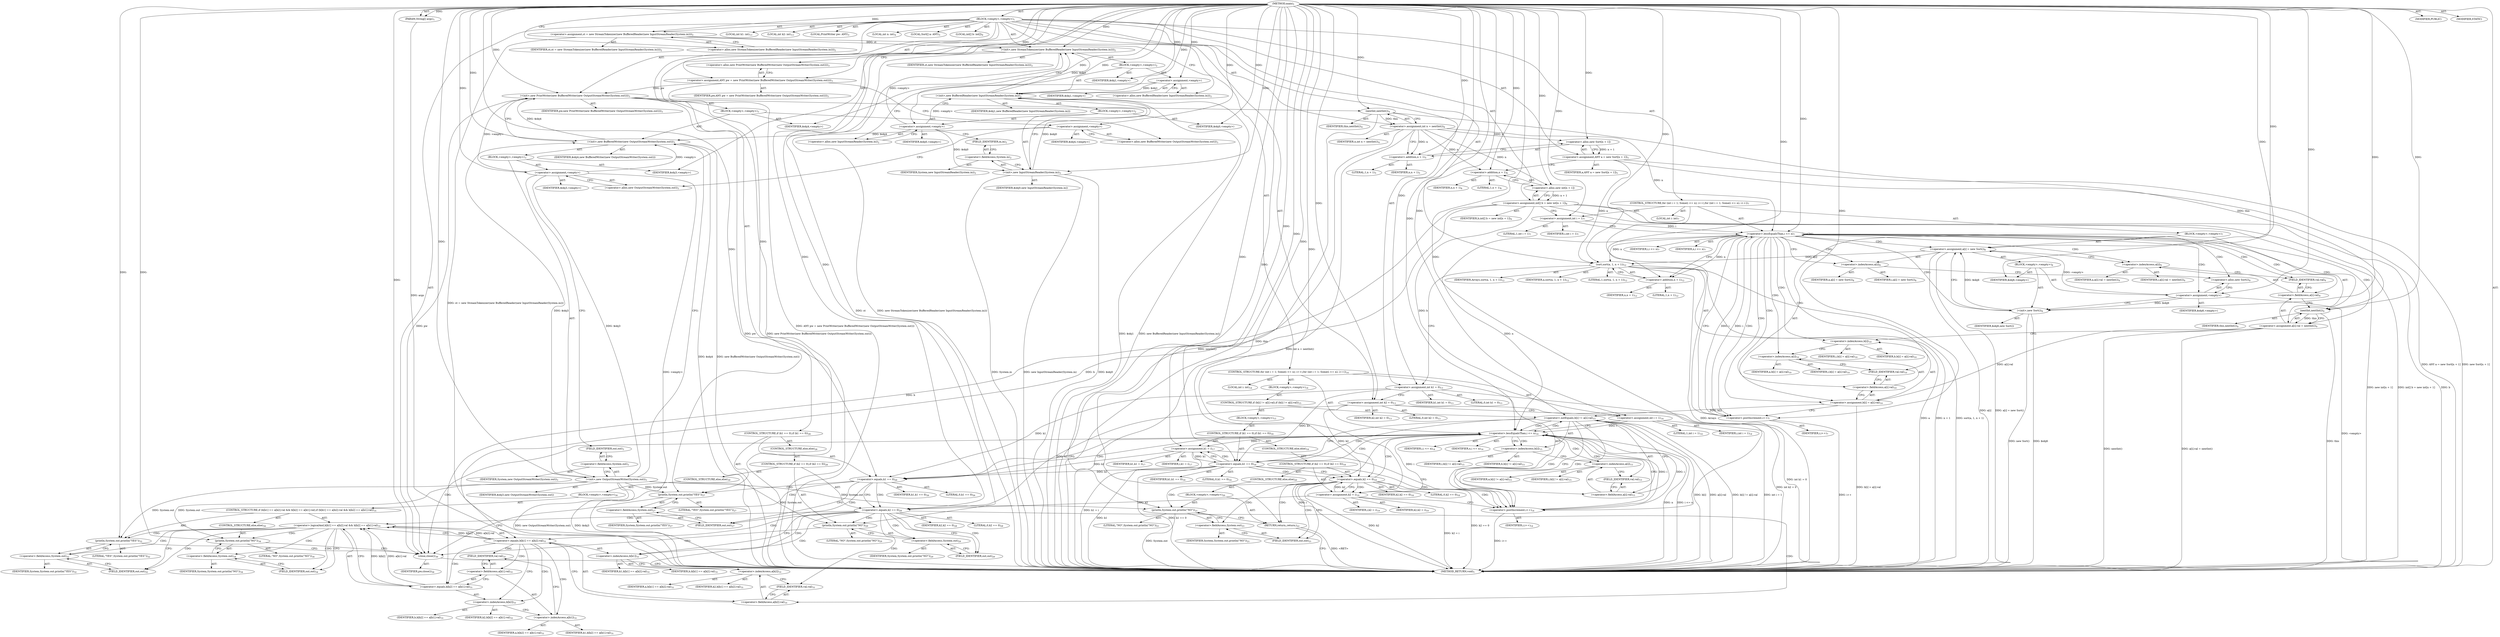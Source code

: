 digraph "main" {  
"19" [label = <(METHOD,main)<SUB>1</SUB>> ]
"20" [label = <(PARAM,String[] args)<SUB>1</SUB>> ]
"21" [label = <(BLOCK,&lt;empty&gt;,&lt;empty&gt;)<SUB>1</SUB>> ]
"22" [label = <(&lt;operator&gt;.assignment,st = new StreamTokenizer(new BufferedReader(new InputStreamReader(System.in))))<SUB>2</SUB>> ]
"23" [label = <(IDENTIFIER,st,st = new StreamTokenizer(new BufferedReader(new InputStreamReader(System.in))))<SUB>2</SUB>> ]
"24" [label = <(&lt;operator&gt;.alloc,new StreamTokenizer(new BufferedReader(new InputStreamReader(System.in))))<SUB>2</SUB>> ]
"25" [label = <(&lt;init&gt;,new StreamTokenizer(new BufferedReader(new InputStreamReader(System.in))))<SUB>2</SUB>> ]
"26" [label = <(IDENTIFIER,st,new StreamTokenizer(new BufferedReader(new InputStreamReader(System.in))))<SUB>2</SUB>> ]
"27" [label = <(BLOCK,&lt;empty&gt;,&lt;empty&gt;)<SUB>2</SUB>> ]
"28" [label = <(&lt;operator&gt;.assignment,&lt;empty&gt;)> ]
"29" [label = <(IDENTIFIER,$obj1,&lt;empty&gt;)> ]
"30" [label = <(&lt;operator&gt;.alloc,new BufferedReader(new InputStreamReader(System.in)))<SUB>2</SUB>> ]
"31" [label = <(&lt;init&gt;,new BufferedReader(new InputStreamReader(System.in)))<SUB>2</SUB>> ]
"32" [label = <(IDENTIFIER,$obj1,new BufferedReader(new InputStreamReader(System.in)))> ]
"33" [label = <(BLOCK,&lt;empty&gt;,&lt;empty&gt;)<SUB>2</SUB>> ]
"34" [label = <(&lt;operator&gt;.assignment,&lt;empty&gt;)> ]
"35" [label = <(IDENTIFIER,$obj0,&lt;empty&gt;)> ]
"36" [label = <(&lt;operator&gt;.alloc,new InputStreamReader(System.in))<SUB>2</SUB>> ]
"37" [label = <(&lt;init&gt;,new InputStreamReader(System.in))<SUB>2</SUB>> ]
"38" [label = <(IDENTIFIER,$obj0,new InputStreamReader(System.in))> ]
"39" [label = <(&lt;operator&gt;.fieldAccess,System.in)<SUB>2</SUB>> ]
"40" [label = <(IDENTIFIER,System,new InputStreamReader(System.in))<SUB>2</SUB>> ]
"41" [label = <(FIELD_IDENTIFIER,in,in)<SUB>2</SUB>> ]
"42" [label = <(IDENTIFIER,$obj0,&lt;empty&gt;)> ]
"43" [label = <(IDENTIFIER,$obj1,&lt;empty&gt;)> ]
"4" [label = <(LOCAL,PrintWriter pw: ANY)<SUB>3</SUB>> ]
"44" [label = <(&lt;operator&gt;.assignment,ANY pw = new PrintWriter(new BufferedWriter(new OutputStreamWriter(System.out))))<SUB>3</SUB>> ]
"45" [label = <(IDENTIFIER,pw,ANY pw = new PrintWriter(new BufferedWriter(new OutputStreamWriter(System.out))))<SUB>3</SUB>> ]
"46" [label = <(&lt;operator&gt;.alloc,new PrintWriter(new BufferedWriter(new OutputStreamWriter(System.out))))<SUB>3</SUB>> ]
"47" [label = <(&lt;init&gt;,new PrintWriter(new BufferedWriter(new OutputStreamWriter(System.out))))<SUB>3</SUB>> ]
"3" [label = <(IDENTIFIER,pw,new PrintWriter(new BufferedWriter(new OutputStreamWriter(System.out))))<SUB>3</SUB>> ]
"48" [label = <(BLOCK,&lt;empty&gt;,&lt;empty&gt;)<SUB>3</SUB>> ]
"49" [label = <(&lt;operator&gt;.assignment,&lt;empty&gt;)> ]
"50" [label = <(IDENTIFIER,$obj4,&lt;empty&gt;)> ]
"51" [label = <(&lt;operator&gt;.alloc,new BufferedWriter(new OutputStreamWriter(System.out)))<SUB>3</SUB>> ]
"52" [label = <(&lt;init&gt;,new BufferedWriter(new OutputStreamWriter(System.out)))<SUB>3</SUB>> ]
"53" [label = <(IDENTIFIER,$obj4,new BufferedWriter(new OutputStreamWriter(System.out)))> ]
"54" [label = <(BLOCK,&lt;empty&gt;,&lt;empty&gt;)<SUB>3</SUB>> ]
"55" [label = <(&lt;operator&gt;.assignment,&lt;empty&gt;)> ]
"56" [label = <(IDENTIFIER,$obj3,&lt;empty&gt;)> ]
"57" [label = <(&lt;operator&gt;.alloc,new OutputStreamWriter(System.out))<SUB>3</SUB>> ]
"58" [label = <(&lt;init&gt;,new OutputStreamWriter(System.out))<SUB>3</SUB>> ]
"59" [label = <(IDENTIFIER,$obj3,new OutputStreamWriter(System.out))> ]
"60" [label = <(&lt;operator&gt;.fieldAccess,System.out)<SUB>3</SUB>> ]
"61" [label = <(IDENTIFIER,System,new OutputStreamWriter(System.out))<SUB>3</SUB>> ]
"62" [label = <(FIELD_IDENTIFIER,out,out)<SUB>3</SUB>> ]
"63" [label = <(IDENTIFIER,$obj3,&lt;empty&gt;)> ]
"64" [label = <(IDENTIFIER,$obj4,&lt;empty&gt;)> ]
"65" [label = <(LOCAL,int n: int)<SUB>4</SUB>> ]
"66" [label = <(&lt;operator&gt;.assignment,int n = nextInt())<SUB>4</SUB>> ]
"67" [label = <(IDENTIFIER,n,int n = nextInt())<SUB>4</SUB>> ]
"68" [label = <(nextInt,nextInt())<SUB>4</SUB>> ]
"69" [label = <(IDENTIFIER,this,nextInt())<SUB>4</SUB>> ]
"70" [label = <(LOCAL,Sort[] a: ANY)<SUB>5</SUB>> ]
"71" [label = <(&lt;operator&gt;.assignment,ANY a = new Sort[n + 1])<SUB>5</SUB>> ]
"72" [label = <(IDENTIFIER,a,ANY a = new Sort[n + 1])<SUB>5</SUB>> ]
"73" [label = <(&lt;operator&gt;.alloc,new Sort[n + 1])> ]
"74" [label = <(&lt;operator&gt;.addition,n + 1)<SUB>5</SUB>> ]
"75" [label = <(IDENTIFIER,n,n + 1)<SUB>5</SUB>> ]
"76" [label = <(LITERAL,1,n + 1)<SUB>5</SUB>> ]
"77" [label = <(LOCAL,int[] b: int[])<SUB>6</SUB>> ]
"78" [label = <(&lt;operator&gt;.assignment,int[] b = new int[n + 1])<SUB>6</SUB>> ]
"79" [label = <(IDENTIFIER,b,int[] b = new int[n + 1])<SUB>6</SUB>> ]
"80" [label = <(&lt;operator&gt;.alloc,new int[n + 1])> ]
"81" [label = <(&lt;operator&gt;.addition,n + 1)<SUB>6</SUB>> ]
"82" [label = <(IDENTIFIER,n,n + 1)<SUB>6</SUB>> ]
"83" [label = <(LITERAL,1,n + 1)<SUB>6</SUB>> ]
"84" [label = <(CONTROL_STRUCTURE,for (int i = 1; Some(i &lt;= n); i++),for (int i = 1; Some(i &lt;= n); i++))<SUB>7</SUB>> ]
"85" [label = <(LOCAL,int i: int)<SUB>7</SUB>> ]
"86" [label = <(&lt;operator&gt;.assignment,int i = 1)<SUB>7</SUB>> ]
"87" [label = <(IDENTIFIER,i,int i = 1)<SUB>7</SUB>> ]
"88" [label = <(LITERAL,1,int i = 1)<SUB>7</SUB>> ]
"89" [label = <(&lt;operator&gt;.lessEqualsThan,i &lt;= n)<SUB>7</SUB>> ]
"90" [label = <(IDENTIFIER,i,i &lt;= n)<SUB>7</SUB>> ]
"91" [label = <(IDENTIFIER,n,i &lt;= n)<SUB>7</SUB>> ]
"92" [label = <(&lt;operator&gt;.postIncrement,i++)<SUB>7</SUB>> ]
"93" [label = <(IDENTIFIER,i,i++)<SUB>7</SUB>> ]
"94" [label = <(BLOCK,&lt;empty&gt;,&lt;empty&gt;)<SUB>7</SUB>> ]
"95" [label = <(&lt;operator&gt;.assignment,a[i] = new Sort())<SUB>8</SUB>> ]
"96" [label = <(&lt;operator&gt;.indexAccess,a[i])<SUB>8</SUB>> ]
"97" [label = <(IDENTIFIER,a,a[i] = new Sort())<SUB>8</SUB>> ]
"98" [label = <(IDENTIFIER,i,a[i] = new Sort())<SUB>8</SUB>> ]
"99" [label = <(BLOCK,&lt;empty&gt;,&lt;empty&gt;)<SUB>8</SUB>> ]
"100" [label = <(&lt;operator&gt;.assignment,&lt;empty&gt;)> ]
"101" [label = <(IDENTIFIER,$obj6,&lt;empty&gt;)> ]
"102" [label = <(&lt;operator&gt;.alloc,new Sort())<SUB>8</SUB>> ]
"103" [label = <(&lt;init&gt;,new Sort())<SUB>8</SUB>> ]
"104" [label = <(IDENTIFIER,$obj6,new Sort())> ]
"105" [label = <(IDENTIFIER,$obj6,&lt;empty&gt;)> ]
"106" [label = <(&lt;operator&gt;.assignment,a[i].val = nextInt())<SUB>9</SUB>> ]
"107" [label = <(&lt;operator&gt;.fieldAccess,a[i].val)<SUB>9</SUB>> ]
"108" [label = <(&lt;operator&gt;.indexAccess,a[i])<SUB>9</SUB>> ]
"109" [label = <(IDENTIFIER,a,a[i].val = nextInt())<SUB>9</SUB>> ]
"110" [label = <(IDENTIFIER,i,a[i].val = nextInt())<SUB>9</SUB>> ]
"111" [label = <(FIELD_IDENTIFIER,val,val)<SUB>9</SUB>> ]
"112" [label = <(nextInt,nextInt())<SUB>9</SUB>> ]
"113" [label = <(IDENTIFIER,this,nextInt())<SUB>9</SUB>> ]
"114" [label = <(&lt;operator&gt;.assignment,b[i] = a[i].val)<SUB>10</SUB>> ]
"115" [label = <(&lt;operator&gt;.indexAccess,b[i])<SUB>10</SUB>> ]
"116" [label = <(IDENTIFIER,b,b[i] = a[i].val)<SUB>10</SUB>> ]
"117" [label = <(IDENTIFIER,i,b[i] = a[i].val)<SUB>10</SUB>> ]
"118" [label = <(&lt;operator&gt;.fieldAccess,a[i].val)<SUB>10</SUB>> ]
"119" [label = <(&lt;operator&gt;.indexAccess,a[i])<SUB>10</SUB>> ]
"120" [label = <(IDENTIFIER,a,b[i] = a[i].val)<SUB>10</SUB>> ]
"121" [label = <(IDENTIFIER,i,b[i] = a[i].val)<SUB>10</SUB>> ]
"122" [label = <(FIELD_IDENTIFIER,val,val)<SUB>10</SUB>> ]
"123" [label = <(sort,sort(a, 1, n + 1))<SUB>12</SUB>> ]
"124" [label = <(IDENTIFIER,Arrays,sort(a, 1, n + 1))<SUB>12</SUB>> ]
"125" [label = <(IDENTIFIER,a,sort(a, 1, n + 1))<SUB>12</SUB>> ]
"126" [label = <(LITERAL,1,sort(a, 1, n + 1))<SUB>12</SUB>> ]
"127" [label = <(&lt;operator&gt;.addition,n + 1)<SUB>12</SUB>> ]
"128" [label = <(IDENTIFIER,n,n + 1)<SUB>12</SUB>> ]
"129" [label = <(LITERAL,1,n + 1)<SUB>12</SUB>> ]
"130" [label = <(LOCAL,int k1: int)<SUB>13</SUB>> ]
"131" [label = <(LOCAL,int k2: int)<SUB>13</SUB>> ]
"132" [label = <(&lt;operator&gt;.assignment,int k1 = 0)<SUB>13</SUB>> ]
"133" [label = <(IDENTIFIER,k1,int k1 = 0)<SUB>13</SUB>> ]
"134" [label = <(LITERAL,0,int k1 = 0)<SUB>13</SUB>> ]
"135" [label = <(&lt;operator&gt;.assignment,int k2 = 0)<SUB>13</SUB>> ]
"136" [label = <(IDENTIFIER,k2,int k2 = 0)<SUB>13</SUB>> ]
"137" [label = <(LITERAL,0,int k2 = 0)<SUB>13</SUB>> ]
"138" [label = <(CONTROL_STRUCTURE,for (int i = 1; Some(i &lt;= n); i++),for (int i = 1; Some(i &lt;= n); i++))<SUB>14</SUB>> ]
"139" [label = <(LOCAL,int i: int)<SUB>14</SUB>> ]
"140" [label = <(&lt;operator&gt;.assignment,int i = 1)<SUB>14</SUB>> ]
"141" [label = <(IDENTIFIER,i,int i = 1)<SUB>14</SUB>> ]
"142" [label = <(LITERAL,1,int i = 1)<SUB>14</SUB>> ]
"143" [label = <(&lt;operator&gt;.lessEqualsThan,i &lt;= n)<SUB>14</SUB>> ]
"144" [label = <(IDENTIFIER,i,i &lt;= n)<SUB>14</SUB>> ]
"145" [label = <(IDENTIFIER,n,i &lt;= n)<SUB>14</SUB>> ]
"146" [label = <(&lt;operator&gt;.postIncrement,i++)<SUB>14</SUB>> ]
"147" [label = <(IDENTIFIER,i,i++)<SUB>14</SUB>> ]
"148" [label = <(BLOCK,&lt;empty&gt;,&lt;empty&gt;)<SUB>14</SUB>> ]
"149" [label = <(CONTROL_STRUCTURE,if (b[i] != a[i].val),if (b[i] != a[i].val))<SUB>15</SUB>> ]
"150" [label = <(&lt;operator&gt;.notEquals,b[i] != a[i].val)<SUB>15</SUB>> ]
"151" [label = <(&lt;operator&gt;.indexAccess,b[i])<SUB>15</SUB>> ]
"152" [label = <(IDENTIFIER,b,b[i] != a[i].val)<SUB>15</SUB>> ]
"153" [label = <(IDENTIFIER,i,b[i] != a[i].val)<SUB>15</SUB>> ]
"154" [label = <(&lt;operator&gt;.fieldAccess,a[i].val)<SUB>15</SUB>> ]
"155" [label = <(&lt;operator&gt;.indexAccess,a[i])<SUB>15</SUB>> ]
"156" [label = <(IDENTIFIER,a,b[i] != a[i].val)<SUB>15</SUB>> ]
"157" [label = <(IDENTIFIER,i,b[i] != a[i].val)<SUB>15</SUB>> ]
"158" [label = <(FIELD_IDENTIFIER,val,val)<SUB>15</SUB>> ]
"159" [label = <(BLOCK,&lt;empty&gt;,&lt;empty&gt;)<SUB>15</SUB>> ]
"160" [label = <(CONTROL_STRUCTURE,if (k1 == 0),if (k1 == 0))<SUB>16</SUB>> ]
"161" [label = <(&lt;operator&gt;.equals,k1 == 0)<SUB>16</SUB>> ]
"162" [label = <(IDENTIFIER,k1,k1 == 0)<SUB>16</SUB>> ]
"163" [label = <(LITERAL,0,k1 == 0)<SUB>16</SUB>> ]
"164" [label = <(&lt;operator&gt;.assignment,k1 = i)<SUB>17</SUB>> ]
"165" [label = <(IDENTIFIER,k1,k1 = i)<SUB>17</SUB>> ]
"166" [label = <(IDENTIFIER,i,k1 = i)<SUB>17</SUB>> ]
"167" [label = <(CONTROL_STRUCTURE,else,else)<SUB>18</SUB>> ]
"168" [label = <(CONTROL_STRUCTURE,if (k2 == 0),if (k2 == 0))<SUB>18</SUB>> ]
"169" [label = <(&lt;operator&gt;.equals,k2 == 0)<SUB>18</SUB>> ]
"170" [label = <(IDENTIFIER,k2,k2 == 0)<SUB>18</SUB>> ]
"171" [label = <(LITERAL,0,k2 == 0)<SUB>18</SUB>> ]
"172" [label = <(&lt;operator&gt;.assignment,k2 = i)<SUB>19</SUB>> ]
"173" [label = <(IDENTIFIER,k2,k2 = i)<SUB>19</SUB>> ]
"174" [label = <(IDENTIFIER,i,k2 = i)<SUB>19</SUB>> ]
"175" [label = <(CONTROL_STRUCTURE,else,else)<SUB>20</SUB>> ]
"176" [label = <(BLOCK,&lt;empty&gt;,&lt;empty&gt;)<SUB>20</SUB>> ]
"177" [label = <(println,System.out.println(&quot;NO&quot;))<SUB>21</SUB>> ]
"178" [label = <(&lt;operator&gt;.fieldAccess,System.out)<SUB>21</SUB>> ]
"179" [label = <(IDENTIFIER,System,System.out.println(&quot;NO&quot;))<SUB>21</SUB>> ]
"180" [label = <(FIELD_IDENTIFIER,out,out)<SUB>21</SUB>> ]
"181" [label = <(LITERAL,&quot;NO&quot;,System.out.println(&quot;NO&quot;))<SUB>21</SUB>> ]
"182" [label = <(RETURN,return;,return;)<SUB>22</SUB>> ]
"183" [label = <(CONTROL_STRUCTURE,if (k1 == 0),if (k1 == 0))<SUB>26</SUB>> ]
"184" [label = <(&lt;operator&gt;.equals,k1 == 0)<SUB>26</SUB>> ]
"185" [label = <(IDENTIFIER,k1,k1 == 0)<SUB>26</SUB>> ]
"186" [label = <(LITERAL,0,k1 == 0)<SUB>26</SUB>> ]
"187" [label = <(println,System.out.println(&quot;YES&quot;))<SUB>27</SUB>> ]
"188" [label = <(&lt;operator&gt;.fieldAccess,System.out)<SUB>27</SUB>> ]
"189" [label = <(IDENTIFIER,System,System.out.println(&quot;YES&quot;))<SUB>27</SUB>> ]
"190" [label = <(FIELD_IDENTIFIER,out,out)<SUB>27</SUB>> ]
"191" [label = <(LITERAL,&quot;YES&quot;,System.out.println(&quot;YES&quot;))<SUB>27</SUB>> ]
"192" [label = <(CONTROL_STRUCTURE,else,else)<SUB>28</SUB>> ]
"193" [label = <(CONTROL_STRUCTURE,if (k2 == 0),if (k2 == 0))<SUB>28</SUB>> ]
"194" [label = <(&lt;operator&gt;.equals,k2 == 0)<SUB>28</SUB>> ]
"195" [label = <(IDENTIFIER,k2,k2 == 0)<SUB>28</SUB>> ]
"196" [label = <(LITERAL,0,k2 == 0)<SUB>28</SUB>> ]
"197" [label = <(println,System.out.println(&quot;NO&quot;))<SUB>29</SUB>> ]
"198" [label = <(&lt;operator&gt;.fieldAccess,System.out)<SUB>29</SUB>> ]
"199" [label = <(IDENTIFIER,System,System.out.println(&quot;NO&quot;))<SUB>29</SUB>> ]
"200" [label = <(FIELD_IDENTIFIER,out,out)<SUB>29</SUB>> ]
"201" [label = <(LITERAL,&quot;NO&quot;,System.out.println(&quot;NO&quot;))<SUB>29</SUB>> ]
"202" [label = <(CONTROL_STRUCTURE,else,else)<SUB>30</SUB>> ]
"203" [label = <(BLOCK,&lt;empty&gt;,&lt;empty&gt;)<SUB>30</SUB>> ]
"204" [label = <(CONTROL_STRUCTURE,if (b[k1] == a[k2].val &amp;&amp; b[k2] == a[k1].val),if (b[k1] == a[k2].val &amp;&amp; b[k2] == a[k1].val))<SUB>31</SUB>> ]
"205" [label = <(&lt;operator&gt;.logicalAnd,b[k1] == a[k2].val &amp;&amp; b[k2] == a[k1].val)<SUB>31</SUB>> ]
"206" [label = <(&lt;operator&gt;.equals,b[k1] == a[k2].val)<SUB>31</SUB>> ]
"207" [label = <(&lt;operator&gt;.indexAccess,b[k1])<SUB>31</SUB>> ]
"208" [label = <(IDENTIFIER,b,b[k1] == a[k2].val)<SUB>31</SUB>> ]
"209" [label = <(IDENTIFIER,k1,b[k1] == a[k2].val)<SUB>31</SUB>> ]
"210" [label = <(&lt;operator&gt;.fieldAccess,a[k2].val)<SUB>31</SUB>> ]
"211" [label = <(&lt;operator&gt;.indexAccess,a[k2])<SUB>31</SUB>> ]
"212" [label = <(IDENTIFIER,a,b[k1] == a[k2].val)<SUB>31</SUB>> ]
"213" [label = <(IDENTIFIER,k2,b[k1] == a[k2].val)<SUB>31</SUB>> ]
"214" [label = <(FIELD_IDENTIFIER,val,val)<SUB>31</SUB>> ]
"215" [label = <(&lt;operator&gt;.equals,b[k2] == a[k1].val)<SUB>31</SUB>> ]
"216" [label = <(&lt;operator&gt;.indexAccess,b[k2])<SUB>31</SUB>> ]
"217" [label = <(IDENTIFIER,b,b[k2] == a[k1].val)<SUB>31</SUB>> ]
"218" [label = <(IDENTIFIER,k2,b[k2] == a[k1].val)<SUB>31</SUB>> ]
"219" [label = <(&lt;operator&gt;.fieldAccess,a[k1].val)<SUB>31</SUB>> ]
"220" [label = <(&lt;operator&gt;.indexAccess,a[k1])<SUB>31</SUB>> ]
"221" [label = <(IDENTIFIER,a,b[k2] == a[k1].val)<SUB>31</SUB>> ]
"222" [label = <(IDENTIFIER,k1,b[k2] == a[k1].val)<SUB>31</SUB>> ]
"223" [label = <(FIELD_IDENTIFIER,val,val)<SUB>31</SUB>> ]
"224" [label = <(println,System.out.println(&quot;YES&quot;))<SUB>32</SUB>> ]
"225" [label = <(&lt;operator&gt;.fieldAccess,System.out)<SUB>32</SUB>> ]
"226" [label = <(IDENTIFIER,System,System.out.println(&quot;YES&quot;))<SUB>32</SUB>> ]
"227" [label = <(FIELD_IDENTIFIER,out,out)<SUB>32</SUB>> ]
"228" [label = <(LITERAL,&quot;YES&quot;,System.out.println(&quot;YES&quot;))<SUB>32</SUB>> ]
"229" [label = <(CONTROL_STRUCTURE,else,else)<SUB>34</SUB>> ]
"230" [label = <(println,System.out.println(&quot;NO&quot;))<SUB>34</SUB>> ]
"231" [label = <(&lt;operator&gt;.fieldAccess,System.out)<SUB>34</SUB>> ]
"232" [label = <(IDENTIFIER,System,System.out.println(&quot;NO&quot;))<SUB>34</SUB>> ]
"233" [label = <(FIELD_IDENTIFIER,out,out)<SUB>34</SUB>> ]
"234" [label = <(LITERAL,&quot;NO&quot;,System.out.println(&quot;NO&quot;))<SUB>34</SUB>> ]
"235" [label = <(close,close())<SUB>36</SUB>> ]
"236" [label = <(IDENTIFIER,pw,close())<SUB>36</SUB>> ]
"237" [label = <(MODIFIER,PUBLIC)> ]
"238" [label = <(MODIFIER,STATIC)> ]
"239" [label = <(METHOD_RETURN,void)<SUB>1</SUB>> ]
  "19" -> "20"  [ label = "AST: "] 
  "19" -> "21"  [ label = "AST: "] 
  "19" -> "237"  [ label = "AST: "] 
  "19" -> "238"  [ label = "AST: "] 
  "19" -> "239"  [ label = "AST: "] 
  "21" -> "22"  [ label = "AST: "] 
  "21" -> "25"  [ label = "AST: "] 
  "21" -> "4"  [ label = "AST: "] 
  "21" -> "44"  [ label = "AST: "] 
  "21" -> "47"  [ label = "AST: "] 
  "21" -> "65"  [ label = "AST: "] 
  "21" -> "66"  [ label = "AST: "] 
  "21" -> "70"  [ label = "AST: "] 
  "21" -> "71"  [ label = "AST: "] 
  "21" -> "77"  [ label = "AST: "] 
  "21" -> "78"  [ label = "AST: "] 
  "21" -> "84"  [ label = "AST: "] 
  "21" -> "123"  [ label = "AST: "] 
  "21" -> "130"  [ label = "AST: "] 
  "21" -> "131"  [ label = "AST: "] 
  "21" -> "132"  [ label = "AST: "] 
  "21" -> "135"  [ label = "AST: "] 
  "21" -> "138"  [ label = "AST: "] 
  "21" -> "183"  [ label = "AST: "] 
  "21" -> "235"  [ label = "AST: "] 
  "22" -> "23"  [ label = "AST: "] 
  "22" -> "24"  [ label = "AST: "] 
  "25" -> "26"  [ label = "AST: "] 
  "25" -> "27"  [ label = "AST: "] 
  "27" -> "28"  [ label = "AST: "] 
  "27" -> "31"  [ label = "AST: "] 
  "27" -> "43"  [ label = "AST: "] 
  "28" -> "29"  [ label = "AST: "] 
  "28" -> "30"  [ label = "AST: "] 
  "31" -> "32"  [ label = "AST: "] 
  "31" -> "33"  [ label = "AST: "] 
  "33" -> "34"  [ label = "AST: "] 
  "33" -> "37"  [ label = "AST: "] 
  "33" -> "42"  [ label = "AST: "] 
  "34" -> "35"  [ label = "AST: "] 
  "34" -> "36"  [ label = "AST: "] 
  "37" -> "38"  [ label = "AST: "] 
  "37" -> "39"  [ label = "AST: "] 
  "39" -> "40"  [ label = "AST: "] 
  "39" -> "41"  [ label = "AST: "] 
  "44" -> "45"  [ label = "AST: "] 
  "44" -> "46"  [ label = "AST: "] 
  "47" -> "3"  [ label = "AST: "] 
  "47" -> "48"  [ label = "AST: "] 
  "48" -> "49"  [ label = "AST: "] 
  "48" -> "52"  [ label = "AST: "] 
  "48" -> "64"  [ label = "AST: "] 
  "49" -> "50"  [ label = "AST: "] 
  "49" -> "51"  [ label = "AST: "] 
  "52" -> "53"  [ label = "AST: "] 
  "52" -> "54"  [ label = "AST: "] 
  "54" -> "55"  [ label = "AST: "] 
  "54" -> "58"  [ label = "AST: "] 
  "54" -> "63"  [ label = "AST: "] 
  "55" -> "56"  [ label = "AST: "] 
  "55" -> "57"  [ label = "AST: "] 
  "58" -> "59"  [ label = "AST: "] 
  "58" -> "60"  [ label = "AST: "] 
  "60" -> "61"  [ label = "AST: "] 
  "60" -> "62"  [ label = "AST: "] 
  "66" -> "67"  [ label = "AST: "] 
  "66" -> "68"  [ label = "AST: "] 
  "68" -> "69"  [ label = "AST: "] 
  "71" -> "72"  [ label = "AST: "] 
  "71" -> "73"  [ label = "AST: "] 
  "73" -> "74"  [ label = "AST: "] 
  "74" -> "75"  [ label = "AST: "] 
  "74" -> "76"  [ label = "AST: "] 
  "78" -> "79"  [ label = "AST: "] 
  "78" -> "80"  [ label = "AST: "] 
  "80" -> "81"  [ label = "AST: "] 
  "81" -> "82"  [ label = "AST: "] 
  "81" -> "83"  [ label = "AST: "] 
  "84" -> "85"  [ label = "AST: "] 
  "84" -> "86"  [ label = "AST: "] 
  "84" -> "89"  [ label = "AST: "] 
  "84" -> "92"  [ label = "AST: "] 
  "84" -> "94"  [ label = "AST: "] 
  "86" -> "87"  [ label = "AST: "] 
  "86" -> "88"  [ label = "AST: "] 
  "89" -> "90"  [ label = "AST: "] 
  "89" -> "91"  [ label = "AST: "] 
  "92" -> "93"  [ label = "AST: "] 
  "94" -> "95"  [ label = "AST: "] 
  "94" -> "106"  [ label = "AST: "] 
  "94" -> "114"  [ label = "AST: "] 
  "95" -> "96"  [ label = "AST: "] 
  "95" -> "99"  [ label = "AST: "] 
  "96" -> "97"  [ label = "AST: "] 
  "96" -> "98"  [ label = "AST: "] 
  "99" -> "100"  [ label = "AST: "] 
  "99" -> "103"  [ label = "AST: "] 
  "99" -> "105"  [ label = "AST: "] 
  "100" -> "101"  [ label = "AST: "] 
  "100" -> "102"  [ label = "AST: "] 
  "103" -> "104"  [ label = "AST: "] 
  "106" -> "107"  [ label = "AST: "] 
  "106" -> "112"  [ label = "AST: "] 
  "107" -> "108"  [ label = "AST: "] 
  "107" -> "111"  [ label = "AST: "] 
  "108" -> "109"  [ label = "AST: "] 
  "108" -> "110"  [ label = "AST: "] 
  "112" -> "113"  [ label = "AST: "] 
  "114" -> "115"  [ label = "AST: "] 
  "114" -> "118"  [ label = "AST: "] 
  "115" -> "116"  [ label = "AST: "] 
  "115" -> "117"  [ label = "AST: "] 
  "118" -> "119"  [ label = "AST: "] 
  "118" -> "122"  [ label = "AST: "] 
  "119" -> "120"  [ label = "AST: "] 
  "119" -> "121"  [ label = "AST: "] 
  "123" -> "124"  [ label = "AST: "] 
  "123" -> "125"  [ label = "AST: "] 
  "123" -> "126"  [ label = "AST: "] 
  "123" -> "127"  [ label = "AST: "] 
  "127" -> "128"  [ label = "AST: "] 
  "127" -> "129"  [ label = "AST: "] 
  "132" -> "133"  [ label = "AST: "] 
  "132" -> "134"  [ label = "AST: "] 
  "135" -> "136"  [ label = "AST: "] 
  "135" -> "137"  [ label = "AST: "] 
  "138" -> "139"  [ label = "AST: "] 
  "138" -> "140"  [ label = "AST: "] 
  "138" -> "143"  [ label = "AST: "] 
  "138" -> "146"  [ label = "AST: "] 
  "138" -> "148"  [ label = "AST: "] 
  "140" -> "141"  [ label = "AST: "] 
  "140" -> "142"  [ label = "AST: "] 
  "143" -> "144"  [ label = "AST: "] 
  "143" -> "145"  [ label = "AST: "] 
  "146" -> "147"  [ label = "AST: "] 
  "148" -> "149"  [ label = "AST: "] 
  "149" -> "150"  [ label = "AST: "] 
  "149" -> "159"  [ label = "AST: "] 
  "150" -> "151"  [ label = "AST: "] 
  "150" -> "154"  [ label = "AST: "] 
  "151" -> "152"  [ label = "AST: "] 
  "151" -> "153"  [ label = "AST: "] 
  "154" -> "155"  [ label = "AST: "] 
  "154" -> "158"  [ label = "AST: "] 
  "155" -> "156"  [ label = "AST: "] 
  "155" -> "157"  [ label = "AST: "] 
  "159" -> "160"  [ label = "AST: "] 
  "160" -> "161"  [ label = "AST: "] 
  "160" -> "164"  [ label = "AST: "] 
  "160" -> "167"  [ label = "AST: "] 
  "161" -> "162"  [ label = "AST: "] 
  "161" -> "163"  [ label = "AST: "] 
  "164" -> "165"  [ label = "AST: "] 
  "164" -> "166"  [ label = "AST: "] 
  "167" -> "168"  [ label = "AST: "] 
  "168" -> "169"  [ label = "AST: "] 
  "168" -> "172"  [ label = "AST: "] 
  "168" -> "175"  [ label = "AST: "] 
  "169" -> "170"  [ label = "AST: "] 
  "169" -> "171"  [ label = "AST: "] 
  "172" -> "173"  [ label = "AST: "] 
  "172" -> "174"  [ label = "AST: "] 
  "175" -> "176"  [ label = "AST: "] 
  "176" -> "177"  [ label = "AST: "] 
  "176" -> "182"  [ label = "AST: "] 
  "177" -> "178"  [ label = "AST: "] 
  "177" -> "181"  [ label = "AST: "] 
  "178" -> "179"  [ label = "AST: "] 
  "178" -> "180"  [ label = "AST: "] 
  "183" -> "184"  [ label = "AST: "] 
  "183" -> "187"  [ label = "AST: "] 
  "183" -> "192"  [ label = "AST: "] 
  "184" -> "185"  [ label = "AST: "] 
  "184" -> "186"  [ label = "AST: "] 
  "187" -> "188"  [ label = "AST: "] 
  "187" -> "191"  [ label = "AST: "] 
  "188" -> "189"  [ label = "AST: "] 
  "188" -> "190"  [ label = "AST: "] 
  "192" -> "193"  [ label = "AST: "] 
  "193" -> "194"  [ label = "AST: "] 
  "193" -> "197"  [ label = "AST: "] 
  "193" -> "202"  [ label = "AST: "] 
  "194" -> "195"  [ label = "AST: "] 
  "194" -> "196"  [ label = "AST: "] 
  "197" -> "198"  [ label = "AST: "] 
  "197" -> "201"  [ label = "AST: "] 
  "198" -> "199"  [ label = "AST: "] 
  "198" -> "200"  [ label = "AST: "] 
  "202" -> "203"  [ label = "AST: "] 
  "203" -> "204"  [ label = "AST: "] 
  "204" -> "205"  [ label = "AST: "] 
  "204" -> "224"  [ label = "AST: "] 
  "204" -> "229"  [ label = "AST: "] 
  "205" -> "206"  [ label = "AST: "] 
  "205" -> "215"  [ label = "AST: "] 
  "206" -> "207"  [ label = "AST: "] 
  "206" -> "210"  [ label = "AST: "] 
  "207" -> "208"  [ label = "AST: "] 
  "207" -> "209"  [ label = "AST: "] 
  "210" -> "211"  [ label = "AST: "] 
  "210" -> "214"  [ label = "AST: "] 
  "211" -> "212"  [ label = "AST: "] 
  "211" -> "213"  [ label = "AST: "] 
  "215" -> "216"  [ label = "AST: "] 
  "215" -> "219"  [ label = "AST: "] 
  "216" -> "217"  [ label = "AST: "] 
  "216" -> "218"  [ label = "AST: "] 
  "219" -> "220"  [ label = "AST: "] 
  "219" -> "223"  [ label = "AST: "] 
  "220" -> "221"  [ label = "AST: "] 
  "220" -> "222"  [ label = "AST: "] 
  "224" -> "225"  [ label = "AST: "] 
  "224" -> "228"  [ label = "AST: "] 
  "225" -> "226"  [ label = "AST: "] 
  "225" -> "227"  [ label = "AST: "] 
  "229" -> "230"  [ label = "AST: "] 
  "230" -> "231"  [ label = "AST: "] 
  "230" -> "234"  [ label = "AST: "] 
  "231" -> "232"  [ label = "AST: "] 
  "231" -> "233"  [ label = "AST: "] 
  "235" -> "236"  [ label = "AST: "] 
  "22" -> "30"  [ label = "CFG: "] 
  "25" -> "46"  [ label = "CFG: "] 
  "44" -> "51"  [ label = "CFG: "] 
  "47" -> "68"  [ label = "CFG: "] 
  "66" -> "74"  [ label = "CFG: "] 
  "71" -> "81"  [ label = "CFG: "] 
  "78" -> "86"  [ label = "CFG: "] 
  "123" -> "132"  [ label = "CFG: "] 
  "132" -> "135"  [ label = "CFG: "] 
  "135" -> "140"  [ label = "CFG: "] 
  "235" -> "239"  [ label = "CFG: "] 
  "24" -> "22"  [ label = "CFG: "] 
  "46" -> "44"  [ label = "CFG: "] 
  "68" -> "66"  [ label = "CFG: "] 
  "73" -> "71"  [ label = "CFG: "] 
  "80" -> "78"  [ label = "CFG: "] 
  "86" -> "89"  [ label = "CFG: "] 
  "89" -> "96"  [ label = "CFG: "] 
  "89" -> "127"  [ label = "CFG: "] 
  "92" -> "89"  [ label = "CFG: "] 
  "127" -> "123"  [ label = "CFG: "] 
  "140" -> "143"  [ label = "CFG: "] 
  "143" -> "151"  [ label = "CFG: "] 
  "143" -> "184"  [ label = "CFG: "] 
  "146" -> "143"  [ label = "CFG: "] 
  "184" -> "190"  [ label = "CFG: "] 
  "184" -> "194"  [ label = "CFG: "] 
  "187" -> "235"  [ label = "CFG: "] 
  "28" -> "36"  [ label = "CFG: "] 
  "31" -> "25"  [ label = "CFG: "] 
  "49" -> "57"  [ label = "CFG: "] 
  "52" -> "47"  [ label = "CFG: "] 
  "74" -> "73"  [ label = "CFG: "] 
  "81" -> "80"  [ label = "CFG: "] 
  "95" -> "108"  [ label = "CFG: "] 
  "106" -> "115"  [ label = "CFG: "] 
  "114" -> "92"  [ label = "CFG: "] 
  "188" -> "187"  [ label = "CFG: "] 
  "30" -> "28"  [ label = "CFG: "] 
  "51" -> "49"  [ label = "CFG: "] 
  "96" -> "102"  [ label = "CFG: "] 
  "107" -> "112"  [ label = "CFG: "] 
  "112" -> "106"  [ label = "CFG: "] 
  "115" -> "119"  [ label = "CFG: "] 
  "118" -> "114"  [ label = "CFG: "] 
  "150" -> "161"  [ label = "CFG: "] 
  "150" -> "146"  [ label = "CFG: "] 
  "190" -> "188"  [ label = "CFG: "] 
  "194" -> "200"  [ label = "CFG: "] 
  "194" -> "207"  [ label = "CFG: "] 
  "197" -> "235"  [ label = "CFG: "] 
  "34" -> "41"  [ label = "CFG: "] 
  "37" -> "31"  [ label = "CFG: "] 
  "55" -> "62"  [ label = "CFG: "] 
  "58" -> "52"  [ label = "CFG: "] 
  "100" -> "103"  [ label = "CFG: "] 
  "103" -> "95"  [ label = "CFG: "] 
  "108" -> "111"  [ label = "CFG: "] 
  "111" -> "107"  [ label = "CFG: "] 
  "119" -> "122"  [ label = "CFG: "] 
  "122" -> "118"  [ label = "CFG: "] 
  "151" -> "155"  [ label = "CFG: "] 
  "154" -> "150"  [ label = "CFG: "] 
  "198" -> "197"  [ label = "CFG: "] 
  "36" -> "34"  [ label = "CFG: "] 
  "39" -> "37"  [ label = "CFG: "] 
  "57" -> "55"  [ label = "CFG: "] 
  "60" -> "58"  [ label = "CFG: "] 
  "102" -> "100"  [ label = "CFG: "] 
  "155" -> "158"  [ label = "CFG: "] 
  "158" -> "154"  [ label = "CFG: "] 
  "161" -> "164"  [ label = "CFG: "] 
  "161" -> "169"  [ label = "CFG: "] 
  "164" -> "146"  [ label = "CFG: "] 
  "200" -> "198"  [ label = "CFG: "] 
  "41" -> "39"  [ label = "CFG: "] 
  "62" -> "60"  [ label = "CFG: "] 
  "205" -> "227"  [ label = "CFG: "] 
  "205" -> "233"  [ label = "CFG: "] 
  "224" -> "235"  [ label = "CFG: "] 
  "169" -> "172"  [ label = "CFG: "] 
  "169" -> "180"  [ label = "CFG: "] 
  "172" -> "146"  [ label = "CFG: "] 
  "206" -> "205"  [ label = "CFG: "] 
  "206" -> "216"  [ label = "CFG: "] 
  "215" -> "205"  [ label = "CFG: "] 
  "225" -> "224"  [ label = "CFG: "] 
  "230" -> "235"  [ label = "CFG: "] 
  "207" -> "211"  [ label = "CFG: "] 
  "210" -> "206"  [ label = "CFG: "] 
  "216" -> "220"  [ label = "CFG: "] 
  "219" -> "215"  [ label = "CFG: "] 
  "227" -> "225"  [ label = "CFG: "] 
  "231" -> "230"  [ label = "CFG: "] 
  "177" -> "182"  [ label = "CFG: "] 
  "182" -> "239"  [ label = "CFG: "] 
  "211" -> "214"  [ label = "CFG: "] 
  "214" -> "210"  [ label = "CFG: "] 
  "220" -> "223"  [ label = "CFG: "] 
  "223" -> "219"  [ label = "CFG: "] 
  "233" -> "231"  [ label = "CFG: "] 
  "178" -> "177"  [ label = "CFG: "] 
  "180" -> "178"  [ label = "CFG: "] 
  "19" -> "24"  [ label = "CFG: "] 
  "182" -> "239"  [ label = "DDG: &lt;RET&gt;"] 
  "20" -> "239"  [ label = "DDG: args"] 
  "22" -> "239"  [ label = "DDG: st = new StreamTokenizer(new BufferedReader(new InputStreamReader(System.in)))"] 
  "25" -> "239"  [ label = "DDG: st"] 
  "31" -> "239"  [ label = "DDG: $obj1"] 
  "37" -> "239"  [ label = "DDG: $obj0"] 
  "37" -> "239"  [ label = "DDG: System.in"] 
  "37" -> "239"  [ label = "DDG: new InputStreamReader(System.in)"] 
  "31" -> "239"  [ label = "DDG: new BufferedReader(new InputStreamReader(System.in))"] 
  "25" -> "239"  [ label = "DDG: new StreamTokenizer(new BufferedReader(new InputStreamReader(System.in)))"] 
  "44" -> "239"  [ label = "DDG: ANY pw = new PrintWriter(new BufferedWriter(new OutputStreamWriter(System.out)))"] 
  "47" -> "239"  [ label = "DDG: pw"] 
  "52" -> "239"  [ label = "DDG: $obj4"] 
  "55" -> "239"  [ label = "DDG: &lt;empty&gt;"] 
  "58" -> "239"  [ label = "DDG: $obj3"] 
  "58" -> "239"  [ label = "DDG: new OutputStreamWriter(System.out)"] 
  "52" -> "239"  [ label = "DDG: new BufferedWriter(new OutputStreamWriter(System.out))"] 
  "47" -> "239"  [ label = "DDG: new PrintWriter(new BufferedWriter(new OutputStreamWriter(System.out)))"] 
  "68" -> "239"  [ label = "DDG: this"] 
  "66" -> "239"  [ label = "DDG: nextInt()"] 
  "66" -> "239"  [ label = "DDG: int n = nextInt()"] 
  "71" -> "239"  [ label = "DDG: new Sort[n + 1]"] 
  "71" -> "239"  [ label = "DDG: ANY a = new Sort[n + 1]"] 
  "78" -> "239"  [ label = "DDG: b"] 
  "78" -> "239"  [ label = "DDG: new int[n + 1]"] 
  "78" -> "239"  [ label = "DDG: int[] b = new int[n + 1]"] 
  "123" -> "239"  [ label = "DDG: a"] 
  "123" -> "239"  [ label = "DDG: n + 1"] 
  "123" -> "239"  [ label = "DDG: sort(a, 1, n + 1)"] 
  "132" -> "239"  [ label = "DDG: int k1 = 0"] 
  "135" -> "239"  [ label = "DDG: int k2 = 0"] 
  "140" -> "239"  [ label = "DDG: int i = 1"] 
  "143" -> "239"  [ label = "DDG: i"] 
  "143" -> "239"  [ label = "DDG: n"] 
  "143" -> "239"  [ label = "DDG: i &lt;= n"] 
  "150" -> "239"  [ label = "DDG: b[i]"] 
  "150" -> "239"  [ label = "DDG: a[i].val"] 
  "150" -> "239"  [ label = "DDG: b[i] != a[i].val"] 
  "161" -> "239"  [ label = "DDG: k1"] 
  "161" -> "239"  [ label = "DDG: k1 == 0"] 
  "169" -> "239"  [ label = "DDG: k2"] 
  "169" -> "239"  [ label = "DDG: k2 == 0"] 
  "177" -> "239"  [ label = "DDG: System.out"] 
  "172" -> "239"  [ label = "DDG: k2 = i"] 
  "164" -> "239"  [ label = "DDG: k1 = i"] 
  "146" -> "239"  [ label = "DDG: i++"] 
  "95" -> "239"  [ label = "DDG: a[i]"] 
  "100" -> "239"  [ label = "DDG: &lt;empty&gt;"] 
  "103" -> "239"  [ label = "DDG: $obj6"] 
  "103" -> "239"  [ label = "DDG: new Sort()"] 
  "95" -> "239"  [ label = "DDG: a[i] = new Sort()"] 
  "112" -> "239"  [ label = "DDG: this"] 
  "106" -> "239"  [ label = "DDG: nextInt()"] 
  "106" -> "239"  [ label = "DDG: a[i].val = nextInt()"] 
  "114" -> "239"  [ label = "DDG: b[i] = a[i].val"] 
  "92" -> "239"  [ label = "DDG: i++"] 
  "123" -> "239"  [ label = "DDG: Arrays"] 
  "19" -> "20"  [ label = "DDG: "] 
  "19" -> "22"  [ label = "DDG: "] 
  "19" -> "44"  [ label = "DDG: "] 
  "68" -> "66"  [ label = "DDG: this"] 
  "73" -> "71"  [ label = "DDG: n + 1"] 
  "80" -> "78"  [ label = "DDG: n + 1"] 
  "19" -> "132"  [ label = "DDG: "] 
  "19" -> "135"  [ label = "DDG: "] 
  "22" -> "25"  [ label = "DDG: st"] 
  "19" -> "25"  [ label = "DDG: "] 
  "34" -> "25"  [ label = "DDG: &lt;empty&gt;"] 
  "31" -> "25"  [ label = "DDG: $obj1"] 
  "44" -> "47"  [ label = "DDG: pw"] 
  "19" -> "47"  [ label = "DDG: "] 
  "55" -> "47"  [ label = "DDG: &lt;empty&gt;"] 
  "52" -> "47"  [ label = "DDG: $obj4"] 
  "19" -> "86"  [ label = "DDG: "] 
  "19" -> "123"  [ label = "DDG: "] 
  "71" -> "123"  [ label = "DDG: a"] 
  "95" -> "123"  [ label = "DDG: a[i]"] 
  "89" -> "123"  [ label = "DDG: n"] 
  "19" -> "140"  [ label = "DDG: "] 
  "47" -> "235"  [ label = "DDG: pw"] 
  "19" -> "235"  [ label = "DDG: "] 
  "19" -> "28"  [ label = "DDG: "] 
  "19" -> "43"  [ label = "DDG: "] 
  "19" -> "49"  [ label = "DDG: "] 
  "19" -> "64"  [ label = "DDG: "] 
  "19" -> "68"  [ label = "DDG: "] 
  "66" -> "73"  [ label = "DDG: n"] 
  "19" -> "73"  [ label = "DDG: "] 
  "19" -> "80"  [ label = "DDG: "] 
  "66" -> "80"  [ label = "DDG: n"] 
  "86" -> "89"  [ label = "DDG: i"] 
  "92" -> "89"  [ label = "DDG: i"] 
  "19" -> "89"  [ label = "DDG: "] 
  "66" -> "89"  [ label = "DDG: n"] 
  "89" -> "92"  [ label = "DDG: i"] 
  "19" -> "92"  [ label = "DDG: "] 
  "100" -> "95"  [ label = "DDG: &lt;empty&gt;"] 
  "103" -> "95"  [ label = "DDG: $obj6"] 
  "19" -> "95"  [ label = "DDG: "] 
  "112" -> "106"  [ label = "DDG: this"] 
  "106" -> "114"  [ label = "DDG: a[i].val"] 
  "89" -> "127"  [ label = "DDG: n"] 
  "19" -> "127"  [ label = "DDG: "] 
  "140" -> "143"  [ label = "DDG: i"] 
  "146" -> "143"  [ label = "DDG: i"] 
  "19" -> "143"  [ label = "DDG: "] 
  "89" -> "143"  [ label = "DDG: n"] 
  "143" -> "146"  [ label = "DDG: i"] 
  "19" -> "146"  [ label = "DDG: "] 
  "132" -> "184"  [ label = "DDG: k1"] 
  "161" -> "184"  [ label = "DDG: k1"] 
  "164" -> "184"  [ label = "DDG: k1"] 
  "19" -> "184"  [ label = "DDG: "] 
  "58" -> "187"  [ label = "DDG: System.out"] 
  "19" -> "187"  [ label = "DDG: "] 
  "28" -> "31"  [ label = "DDG: $obj1"] 
  "19" -> "31"  [ label = "DDG: "] 
  "34" -> "31"  [ label = "DDG: &lt;empty&gt;"] 
  "37" -> "31"  [ label = "DDG: $obj0"] 
  "49" -> "52"  [ label = "DDG: $obj4"] 
  "19" -> "52"  [ label = "DDG: "] 
  "55" -> "52"  [ label = "DDG: &lt;empty&gt;"] 
  "58" -> "52"  [ label = "DDG: $obj3"] 
  "66" -> "74"  [ label = "DDG: n"] 
  "19" -> "74"  [ label = "DDG: "] 
  "19" -> "81"  [ label = "DDG: "] 
  "66" -> "81"  [ label = "DDG: n"] 
  "19" -> "34"  [ label = "DDG: "] 
  "19" -> "42"  [ label = "DDG: "] 
  "19" -> "55"  [ label = "DDG: "] 
  "19" -> "63"  [ label = "DDG: "] 
  "19" -> "100"  [ label = "DDG: "] 
  "19" -> "105"  [ label = "DDG: "] 
  "68" -> "112"  [ label = "DDG: this"] 
  "19" -> "112"  [ label = "DDG: "] 
  "78" -> "150"  [ label = "DDG: b"] 
  "114" -> "150"  [ label = "DDG: b[i]"] 
  "135" -> "194"  [ label = "DDG: k2"] 
  "172" -> "194"  [ label = "DDG: k2"] 
  "19" -> "194"  [ label = "DDG: "] 
  "58" -> "197"  [ label = "DDG: System.out"] 
  "19" -> "197"  [ label = "DDG: "] 
  "34" -> "37"  [ label = "DDG: $obj0"] 
  "19" -> "37"  [ label = "DDG: "] 
  "55" -> "58"  [ label = "DDG: $obj3"] 
  "19" -> "58"  [ label = "DDG: "] 
  "100" -> "103"  [ label = "DDG: $obj6"] 
  "19" -> "103"  [ label = "DDG: "] 
  "143" -> "164"  [ label = "DDG: i"] 
  "19" -> "164"  [ label = "DDG: "] 
  "132" -> "161"  [ label = "DDG: k1"] 
  "164" -> "161"  [ label = "DDG: k1"] 
  "19" -> "161"  [ label = "DDG: "] 
  "143" -> "172"  [ label = "DDG: i"] 
  "19" -> "172"  [ label = "DDG: "] 
  "206" -> "205"  [ label = "DDG: b[k1]"] 
  "206" -> "205"  [ label = "DDG: a[k2].val"] 
  "215" -> "205"  [ label = "DDG: b[k2]"] 
  "215" -> "205"  [ label = "DDG: a[k1].val"] 
  "58" -> "224"  [ label = "DDG: System.out"] 
  "19" -> "224"  [ label = "DDG: "] 
  "135" -> "169"  [ label = "DDG: k2"] 
  "172" -> "169"  [ label = "DDG: k2"] 
  "19" -> "169"  [ label = "DDG: "] 
  "78" -> "206"  [ label = "DDG: b"] 
  "78" -> "215"  [ label = "DDG: b"] 
  "58" -> "230"  [ label = "DDG: System.out"] 
  "19" -> "230"  [ label = "DDG: "] 
  "19" -> "182"  [ label = "DDG: "] 
  "58" -> "177"  [ label = "DDG: System.out"] 
  "19" -> "177"  [ label = "DDG: "] 
  "89" -> "107"  [ label = "CDG: "] 
  "89" -> "115"  [ label = "CDG: "] 
  "89" -> "96"  [ label = "CDG: "] 
  "89" -> "102"  [ label = "CDG: "] 
  "89" -> "114"  [ label = "CDG: "] 
  "89" -> "103"  [ label = "CDG: "] 
  "89" -> "119"  [ label = "CDG: "] 
  "89" -> "95"  [ label = "CDG: "] 
  "89" -> "92"  [ label = "CDG: "] 
  "89" -> "112"  [ label = "CDG: "] 
  "89" -> "118"  [ label = "CDG: "] 
  "89" -> "100"  [ label = "CDG: "] 
  "89" -> "108"  [ label = "CDG: "] 
  "89" -> "111"  [ label = "CDG: "] 
  "89" -> "89"  [ label = "CDG: "] 
  "89" -> "122"  [ label = "CDG: "] 
  "89" -> "106"  [ label = "CDG: "] 
  "143" -> "154"  [ label = "CDG: "] 
  "143" -> "150"  [ label = "CDG: "] 
  "143" -> "151"  [ label = "CDG: "] 
  "143" -> "184"  [ label = "CDG: "] 
  "143" -> "155"  [ label = "CDG: "] 
  "143" -> "158"  [ label = "CDG: "] 
  "143" -> "235"  [ label = "CDG: "] 
  "184" -> "188"  [ label = "CDG: "] 
  "184" -> "187"  [ label = "CDG: "] 
  "184" -> "190"  [ label = "CDG: "] 
  "184" -> "194"  [ label = "CDG: "] 
  "150" -> "146"  [ label = "CDG: "] 
  "150" -> "161"  [ label = "CDG: "] 
  "150" -> "143"  [ label = "CDG: "] 
  "194" -> "214"  [ label = "CDG: "] 
  "194" -> "197"  [ label = "CDG: "] 
  "194" -> "198"  [ label = "CDG: "] 
  "194" -> "206"  [ label = "CDG: "] 
  "194" -> "207"  [ label = "CDG: "] 
  "194" -> "205"  [ label = "CDG: "] 
  "194" -> "210"  [ label = "CDG: "] 
  "194" -> "200"  [ label = "CDG: "] 
  "194" -> "211"  [ label = "CDG: "] 
  "161" -> "146"  [ label = "CDG: "] 
  "161" -> "169"  [ label = "CDG: "] 
  "161" -> "164"  [ label = "CDG: "] 
  "161" -> "143"  [ label = "CDG: "] 
  "205" -> "230"  [ label = "CDG: "] 
  "205" -> "225"  [ label = "CDG: "] 
  "205" -> "231"  [ label = "CDG: "] 
  "205" -> "224"  [ label = "CDG: "] 
  "205" -> "233"  [ label = "CDG: "] 
  "205" -> "227"  [ label = "CDG: "] 
  "169" -> "146"  [ label = "CDG: "] 
  "169" -> "178"  [ label = "CDG: "] 
  "169" -> "182"  [ label = "CDG: "] 
  "169" -> "180"  [ label = "CDG: "] 
  "169" -> "143"  [ label = "CDG: "] 
  "169" -> "177"  [ label = "CDG: "] 
  "169" -> "172"  [ label = "CDG: "] 
  "206" -> "215"  [ label = "CDG: "] 
  "206" -> "223"  [ label = "CDG: "] 
  "206" -> "220"  [ label = "CDG: "] 
  "206" -> "216"  [ label = "CDG: "] 
  "206" -> "219"  [ label = "CDG: "] 
}
